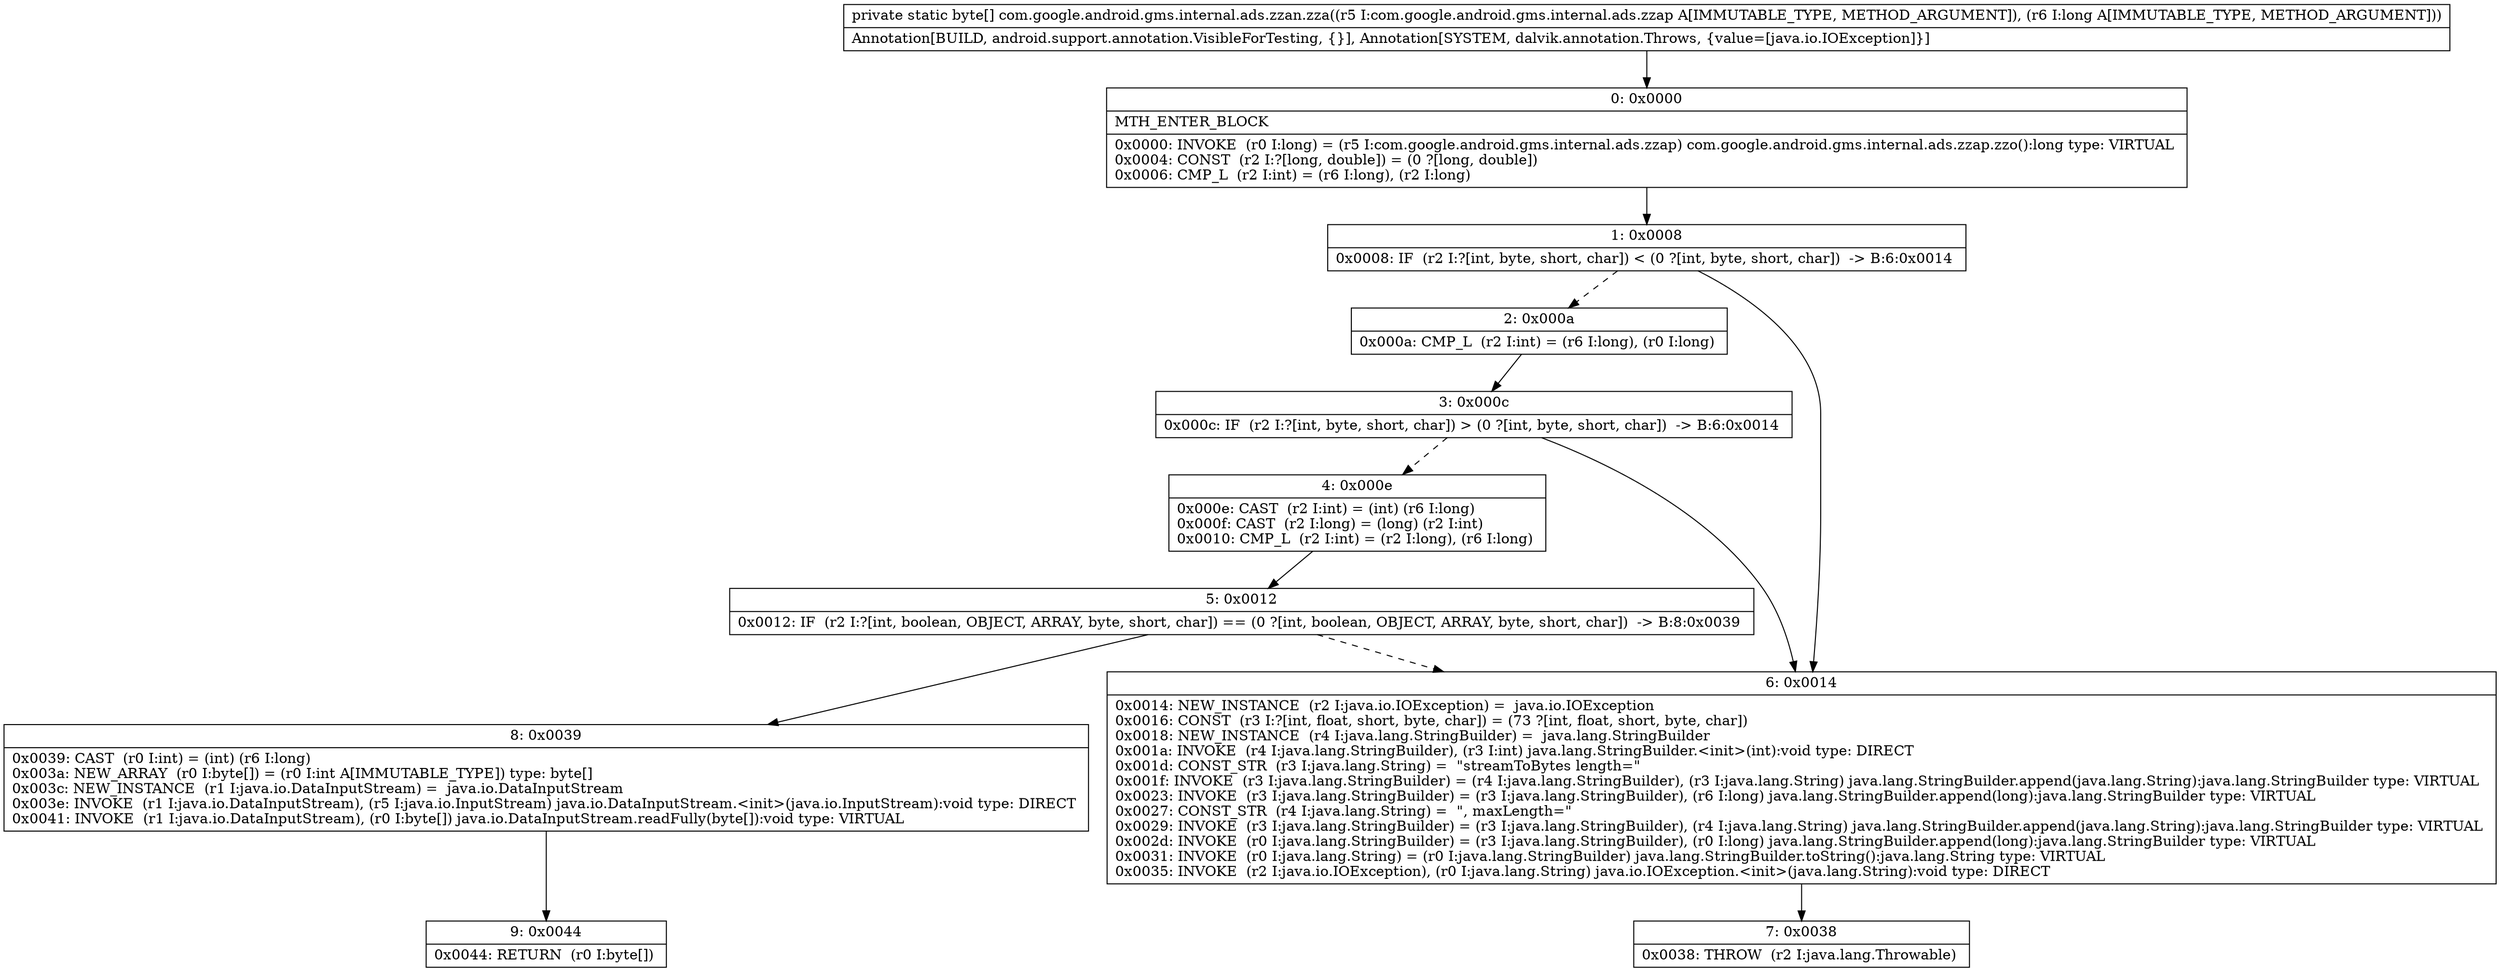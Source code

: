 digraph "CFG forcom.google.android.gms.internal.ads.zzan.zza(Lcom\/google\/android\/gms\/internal\/ads\/zzap;J)[B" {
Node_0 [shape=record,label="{0\:\ 0x0000|MTH_ENTER_BLOCK\l|0x0000: INVOKE  (r0 I:long) = (r5 I:com.google.android.gms.internal.ads.zzap) com.google.android.gms.internal.ads.zzap.zzo():long type: VIRTUAL \l0x0004: CONST  (r2 I:?[long, double]) = (0 ?[long, double]) \l0x0006: CMP_L  (r2 I:int) = (r6 I:long), (r2 I:long) \l}"];
Node_1 [shape=record,label="{1\:\ 0x0008|0x0008: IF  (r2 I:?[int, byte, short, char]) \< (0 ?[int, byte, short, char])  \-\> B:6:0x0014 \l}"];
Node_2 [shape=record,label="{2\:\ 0x000a|0x000a: CMP_L  (r2 I:int) = (r6 I:long), (r0 I:long) \l}"];
Node_3 [shape=record,label="{3\:\ 0x000c|0x000c: IF  (r2 I:?[int, byte, short, char]) \> (0 ?[int, byte, short, char])  \-\> B:6:0x0014 \l}"];
Node_4 [shape=record,label="{4\:\ 0x000e|0x000e: CAST  (r2 I:int) = (int) (r6 I:long) \l0x000f: CAST  (r2 I:long) = (long) (r2 I:int) \l0x0010: CMP_L  (r2 I:int) = (r2 I:long), (r6 I:long) \l}"];
Node_5 [shape=record,label="{5\:\ 0x0012|0x0012: IF  (r2 I:?[int, boolean, OBJECT, ARRAY, byte, short, char]) == (0 ?[int, boolean, OBJECT, ARRAY, byte, short, char])  \-\> B:8:0x0039 \l}"];
Node_6 [shape=record,label="{6\:\ 0x0014|0x0014: NEW_INSTANCE  (r2 I:java.io.IOException) =  java.io.IOException \l0x0016: CONST  (r3 I:?[int, float, short, byte, char]) = (73 ?[int, float, short, byte, char]) \l0x0018: NEW_INSTANCE  (r4 I:java.lang.StringBuilder) =  java.lang.StringBuilder \l0x001a: INVOKE  (r4 I:java.lang.StringBuilder), (r3 I:int) java.lang.StringBuilder.\<init\>(int):void type: DIRECT \l0x001d: CONST_STR  (r3 I:java.lang.String) =  \"streamToBytes length=\" \l0x001f: INVOKE  (r3 I:java.lang.StringBuilder) = (r4 I:java.lang.StringBuilder), (r3 I:java.lang.String) java.lang.StringBuilder.append(java.lang.String):java.lang.StringBuilder type: VIRTUAL \l0x0023: INVOKE  (r3 I:java.lang.StringBuilder) = (r3 I:java.lang.StringBuilder), (r6 I:long) java.lang.StringBuilder.append(long):java.lang.StringBuilder type: VIRTUAL \l0x0027: CONST_STR  (r4 I:java.lang.String) =  \", maxLength=\" \l0x0029: INVOKE  (r3 I:java.lang.StringBuilder) = (r3 I:java.lang.StringBuilder), (r4 I:java.lang.String) java.lang.StringBuilder.append(java.lang.String):java.lang.StringBuilder type: VIRTUAL \l0x002d: INVOKE  (r0 I:java.lang.StringBuilder) = (r3 I:java.lang.StringBuilder), (r0 I:long) java.lang.StringBuilder.append(long):java.lang.StringBuilder type: VIRTUAL \l0x0031: INVOKE  (r0 I:java.lang.String) = (r0 I:java.lang.StringBuilder) java.lang.StringBuilder.toString():java.lang.String type: VIRTUAL \l0x0035: INVOKE  (r2 I:java.io.IOException), (r0 I:java.lang.String) java.io.IOException.\<init\>(java.lang.String):void type: DIRECT \l}"];
Node_7 [shape=record,label="{7\:\ 0x0038|0x0038: THROW  (r2 I:java.lang.Throwable) \l}"];
Node_8 [shape=record,label="{8\:\ 0x0039|0x0039: CAST  (r0 I:int) = (int) (r6 I:long) \l0x003a: NEW_ARRAY  (r0 I:byte[]) = (r0 I:int A[IMMUTABLE_TYPE]) type: byte[] \l0x003c: NEW_INSTANCE  (r1 I:java.io.DataInputStream) =  java.io.DataInputStream \l0x003e: INVOKE  (r1 I:java.io.DataInputStream), (r5 I:java.io.InputStream) java.io.DataInputStream.\<init\>(java.io.InputStream):void type: DIRECT \l0x0041: INVOKE  (r1 I:java.io.DataInputStream), (r0 I:byte[]) java.io.DataInputStream.readFully(byte[]):void type: VIRTUAL \l}"];
Node_9 [shape=record,label="{9\:\ 0x0044|0x0044: RETURN  (r0 I:byte[]) \l}"];
MethodNode[shape=record,label="{private static byte[] com.google.android.gms.internal.ads.zzan.zza((r5 I:com.google.android.gms.internal.ads.zzap A[IMMUTABLE_TYPE, METHOD_ARGUMENT]), (r6 I:long A[IMMUTABLE_TYPE, METHOD_ARGUMENT]))  | Annotation[BUILD, android.support.annotation.VisibleForTesting, \{\}], Annotation[SYSTEM, dalvik.annotation.Throws, \{value=[java.io.IOException]\}]\l}"];
MethodNode -> Node_0;
Node_0 -> Node_1;
Node_1 -> Node_2[style=dashed];
Node_1 -> Node_6;
Node_2 -> Node_3;
Node_3 -> Node_4[style=dashed];
Node_3 -> Node_6;
Node_4 -> Node_5;
Node_5 -> Node_6[style=dashed];
Node_5 -> Node_8;
Node_6 -> Node_7;
Node_8 -> Node_9;
}

